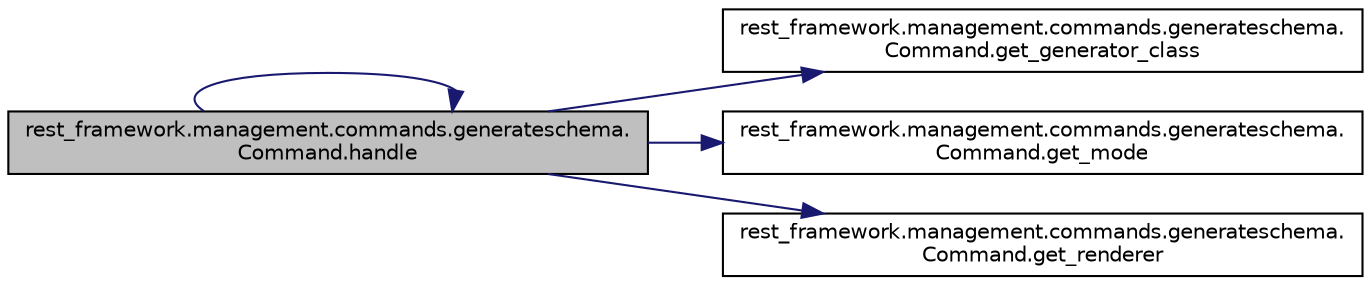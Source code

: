 digraph "rest_framework.management.commands.generateschema.Command.handle"
{
 // LATEX_PDF_SIZE
  edge [fontname="Helvetica",fontsize="10",labelfontname="Helvetica",labelfontsize="10"];
  node [fontname="Helvetica",fontsize="10",shape=record];
  rankdir="LR";
  Node1 [label="rest_framework.management.commands.generateschema.\lCommand.handle",height=0.2,width=0.4,color="black", fillcolor="grey75", style="filled", fontcolor="black",tooltip=" "];
  Node1 -> Node2 [color="midnightblue",fontsize="10",style="solid",fontname="Helvetica"];
  Node2 [label="rest_framework.management.commands.generateschema.\lCommand.get_generator_class",height=0.2,width=0.4,color="black", fillcolor="white", style="filled",URL="$d5/d52/classrest__framework_1_1management_1_1commands_1_1generateschema_1_1_command.html#a47f25dee50a041986bc791f8d0f6ce7c",tooltip=" "];
  Node1 -> Node3 [color="midnightblue",fontsize="10",style="solid",fontname="Helvetica"];
  Node3 [label="rest_framework.management.commands.generateschema.\lCommand.get_mode",height=0.2,width=0.4,color="black", fillcolor="white", style="filled",URL="$d5/d52/classrest__framework_1_1management_1_1commands_1_1generateschema_1_1_command.html#a3ef84e054ac464560ae339c2e09209d2",tooltip=" "];
  Node1 -> Node4 [color="midnightblue",fontsize="10",style="solid",fontname="Helvetica"];
  Node4 [label="rest_framework.management.commands.generateschema.\lCommand.get_renderer",height=0.2,width=0.4,color="black", fillcolor="white", style="filled",URL="$d5/d52/classrest__framework_1_1management_1_1commands_1_1generateschema_1_1_command.html#a1ada6d44b3e80bb11081819cb00796d3",tooltip=" "];
  Node1 -> Node1 [color="midnightblue",fontsize="10",style="solid",fontname="Helvetica"];
}

